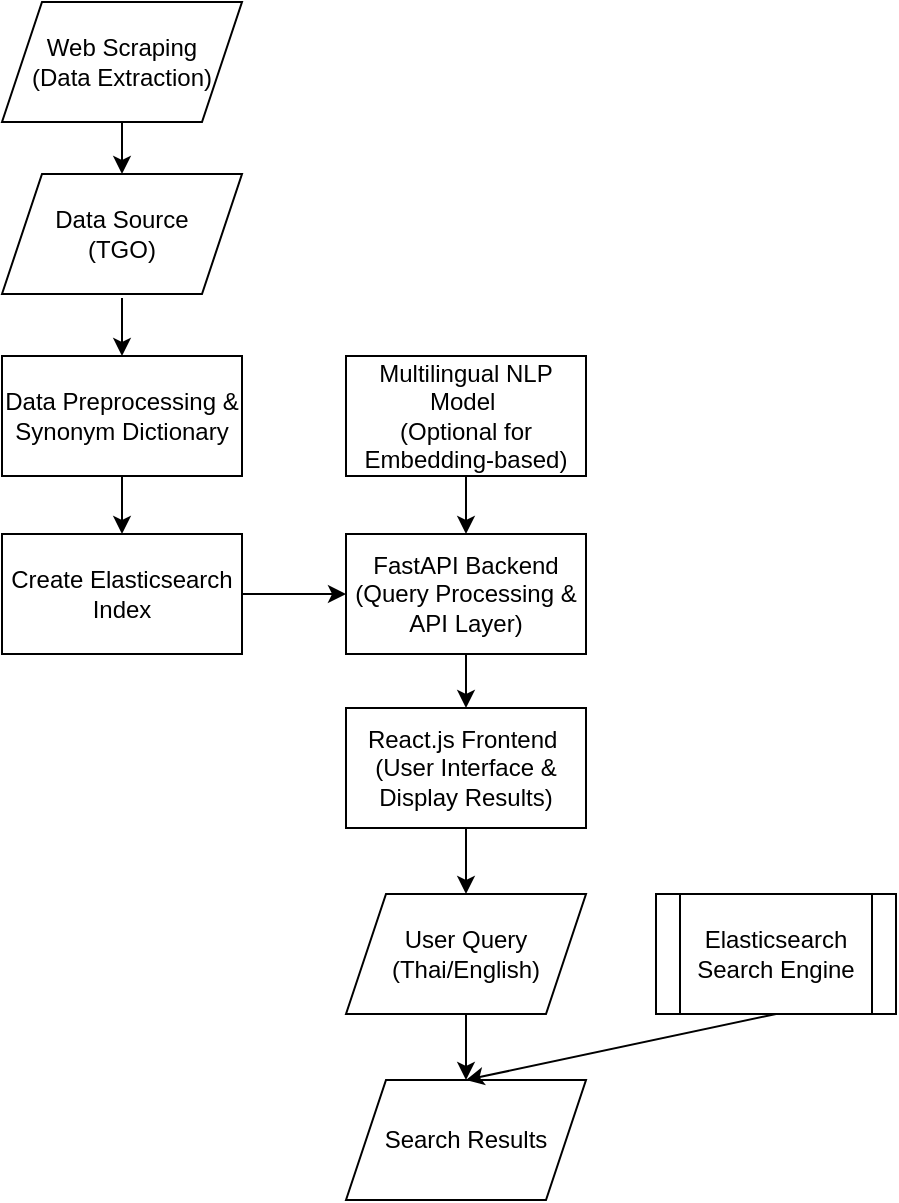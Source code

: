 <mxfile version="24.8.6">
  <diagram name="Page-1" id="tas6uFERejN7akSnOW0E">
    <mxGraphModel dx="1177" dy="2410" grid="0" gridSize="10" guides="1" tooltips="1" connect="1" arrows="1" fold="1" page="0" pageScale="1" pageWidth="850" pageHeight="1100" math="0" shadow="0">
      <root>
        <mxCell id="0" />
        <mxCell id="1" parent="0" />
        <mxCell id="swp2TqDjZvzS3fwqAGxF-14" value="Data Preprocessing &amp;amp; Synonym Dictionary" style="rounded=0;whiteSpace=wrap;html=1;" vertex="1" parent="1">
          <mxGeometry x="-305" y="-1358" width="120" height="60" as="geometry" />
        </mxCell>
        <mxCell id="swp2TqDjZvzS3fwqAGxF-15" value="Create Elasticsearch Index" style="rounded=0;whiteSpace=wrap;html=1;" vertex="1" parent="1">
          <mxGeometry x="-305" y="-1269" width="120" height="60" as="geometry" />
        </mxCell>
        <mxCell id="swp2TqDjZvzS3fwqAGxF-16" value="Multilingual NLP Model&amp;nbsp;&lt;div&gt;(Optional for Embedding-based)&lt;/div&gt;" style="rounded=0;whiteSpace=wrap;html=1;" vertex="1" parent="1">
          <mxGeometry x="-133" y="-1358" width="120" height="60" as="geometry" />
        </mxCell>
        <mxCell id="swp2TqDjZvzS3fwqAGxF-17" value="FastAPI Backend&lt;br&gt;(Query Processing &amp;amp; API Layer)" style="rounded=0;whiteSpace=wrap;html=1;" vertex="1" parent="1">
          <mxGeometry x="-133" y="-1269" width="120" height="60" as="geometry" />
        </mxCell>
        <mxCell id="swp2TqDjZvzS3fwqAGxF-18" value="React.js Frontend&amp;nbsp;&lt;br&gt;(User Interface &amp;amp; Display Results)" style="rounded=0;whiteSpace=wrap;html=1;" vertex="1" parent="1">
          <mxGeometry x="-133" y="-1182" width="120" height="60" as="geometry" />
        </mxCell>
        <mxCell id="swp2TqDjZvzS3fwqAGxF-26" value="" style="endArrow=classic;html=1;rounded=0;exitX=0.5;exitY=1;exitDx=0;exitDy=0;entryX=0.5;entryY=0;entryDx=0;entryDy=0;" edge="1" parent="1" source="swp2TqDjZvzS3fwqAGxF-16" target="swp2TqDjZvzS3fwqAGxF-17">
          <mxGeometry width="50" height="50" relative="1" as="geometry">
            <mxPoint x="-187" y="-1485" as="sourcePoint" />
            <mxPoint x="-137" y="-1535" as="targetPoint" />
          </mxGeometry>
        </mxCell>
        <mxCell id="swp2TqDjZvzS3fwqAGxF-27" value="" style="endArrow=classic;html=1;rounded=0;exitX=0.5;exitY=1;exitDx=0;exitDy=0;" edge="1" parent="1" source="swp2TqDjZvzS3fwqAGxF-17" target="swp2TqDjZvzS3fwqAGxF-18">
          <mxGeometry width="50" height="50" relative="1" as="geometry">
            <mxPoint x="-177" y="-1475" as="sourcePoint" />
            <mxPoint x="-127" y="-1525" as="targetPoint" />
          </mxGeometry>
        </mxCell>
        <mxCell id="swp2TqDjZvzS3fwqAGxF-28" value="" style="endArrow=classic;html=1;rounded=0;exitX=0.5;exitY=1;exitDx=0;exitDy=0;entryX=0.5;entryY=0;entryDx=0;entryDy=0;" edge="1" parent="1" source="swp2TqDjZvzS3fwqAGxF-18" target="swp2TqDjZvzS3fwqAGxF-41">
          <mxGeometry width="50" height="50" relative="1" as="geometry">
            <mxPoint x="-167" y="-1465" as="sourcePoint" />
            <mxPoint x="-73" y="-1089" as="targetPoint" />
          </mxGeometry>
        </mxCell>
        <mxCell id="swp2TqDjZvzS3fwqAGxF-30" value="" style="endArrow=classic;html=1;rounded=0;exitX=0.5;exitY=1;exitDx=0;exitDy=0;entryX=0.5;entryY=0;entryDx=0;entryDy=0;" edge="1" parent="1" source="swp2TqDjZvzS3fwqAGxF-41" target="swp2TqDjZvzS3fwqAGxF-38">
          <mxGeometry width="50" height="50" relative="1" as="geometry">
            <mxPoint x="-73" y="-1029" as="sourcePoint" />
            <mxPoint x="-73" y="-984" as="targetPoint" />
          </mxGeometry>
        </mxCell>
        <mxCell id="swp2TqDjZvzS3fwqAGxF-31" value="" style="endArrow=classic;html=1;rounded=0;exitX=0.5;exitY=1;exitDx=0;exitDy=0;entryX=0.5;entryY=0;entryDx=0;entryDy=0;" edge="1" parent="1" source="swp2TqDjZvzS3fwqAGxF-36" target="swp2TqDjZvzS3fwqAGxF-37">
          <mxGeometry width="50" height="50" relative="1" as="geometry">
            <mxPoint x="-245" y="-1476" as="sourcePoint" />
            <mxPoint x="-245" y="-1447" as="targetPoint" />
          </mxGeometry>
        </mxCell>
        <mxCell id="swp2TqDjZvzS3fwqAGxF-32" value="" style="endArrow=classic;html=1;rounded=0;exitX=0.5;exitY=1;exitDx=0;exitDy=0;entryX=0.5;entryY=0;entryDx=0;entryDy=0;" edge="1" parent="1" target="swp2TqDjZvzS3fwqAGxF-14">
          <mxGeometry width="50" height="50" relative="1" as="geometry">
            <mxPoint x="-245" y="-1387" as="sourcePoint" />
            <mxPoint x="208" y="-1362" as="targetPoint" />
          </mxGeometry>
        </mxCell>
        <mxCell id="swp2TqDjZvzS3fwqAGxF-34" value="" style="endArrow=classic;html=1;rounded=0;exitX=0.5;exitY=1;exitDx=0;exitDy=0;entryX=0.5;entryY=0;entryDx=0;entryDy=0;" edge="1" parent="1" source="swp2TqDjZvzS3fwqAGxF-14" target="swp2TqDjZvzS3fwqAGxF-15">
          <mxGeometry width="50" height="50" relative="1" as="geometry">
            <mxPoint x="130" y="-1479" as="sourcePoint" />
            <mxPoint x="232" y="-1394" as="targetPoint" />
          </mxGeometry>
        </mxCell>
        <mxCell id="swp2TqDjZvzS3fwqAGxF-35" value="" style="endArrow=classic;html=1;rounded=0;exitX=1;exitY=0.5;exitDx=0;exitDy=0;entryX=0;entryY=0.5;entryDx=0;entryDy=0;" edge="1" parent="1" source="swp2TqDjZvzS3fwqAGxF-15" target="swp2TqDjZvzS3fwqAGxF-17">
          <mxGeometry width="50" height="50" relative="1" as="geometry">
            <mxPoint x="188" y="-1502" as="sourcePoint" />
            <mxPoint x="290" y="-1417" as="targetPoint" />
          </mxGeometry>
        </mxCell>
        <mxCell id="swp2TqDjZvzS3fwqAGxF-36" value="Web Scraping&lt;br&gt;(Data Extraction)" style="shape=parallelogram;perimeter=parallelogramPerimeter;whiteSpace=wrap;html=1;fixedSize=1;" vertex="1" parent="1">
          <mxGeometry x="-305" y="-1535" width="120" height="60" as="geometry" />
        </mxCell>
        <mxCell id="swp2TqDjZvzS3fwqAGxF-37" value="Data Source&lt;div&gt;(TGO)&lt;/div&gt;" style="shape=parallelogram;perimeter=parallelogramPerimeter;whiteSpace=wrap;html=1;fixedSize=1;" vertex="1" parent="1">
          <mxGeometry x="-305" y="-1449" width="120" height="60" as="geometry" />
        </mxCell>
        <mxCell id="swp2TqDjZvzS3fwqAGxF-38" value="Search Results" style="shape=parallelogram;perimeter=parallelogramPerimeter;whiteSpace=wrap;html=1;fixedSize=1;" vertex="1" parent="1">
          <mxGeometry x="-133" y="-996" width="120" height="60" as="geometry" />
        </mxCell>
        <mxCell id="swp2TqDjZvzS3fwqAGxF-39" value="Elasticsearch Search Engine" style="shape=process;whiteSpace=wrap;html=1;backgroundOutline=1;" vertex="1" parent="1">
          <mxGeometry x="22" y="-1089" width="120" height="60" as="geometry" />
        </mxCell>
        <mxCell id="swp2TqDjZvzS3fwqAGxF-40" value="" style="endArrow=classic;html=1;rounded=0;exitX=0.5;exitY=1;exitDx=0;exitDy=0;entryX=0.5;entryY=0;entryDx=0;entryDy=0;" edge="1" parent="1" source="swp2TqDjZvzS3fwqAGxF-39" target="swp2TqDjZvzS3fwqAGxF-38">
          <mxGeometry width="50" height="50" relative="1" as="geometry">
            <mxPoint x="-131" y="-1267" as="sourcePoint" />
            <mxPoint x="-81" y="-1317" as="targetPoint" />
          </mxGeometry>
        </mxCell>
        <mxCell id="swp2TqDjZvzS3fwqAGxF-41" value="User Query&lt;br&gt;(Thai/English)" style="shape=parallelogram;perimeter=parallelogramPerimeter;whiteSpace=wrap;html=1;fixedSize=1;" vertex="1" parent="1">
          <mxGeometry x="-133" y="-1089" width="120" height="60" as="geometry" />
        </mxCell>
      </root>
    </mxGraphModel>
  </diagram>
</mxfile>
